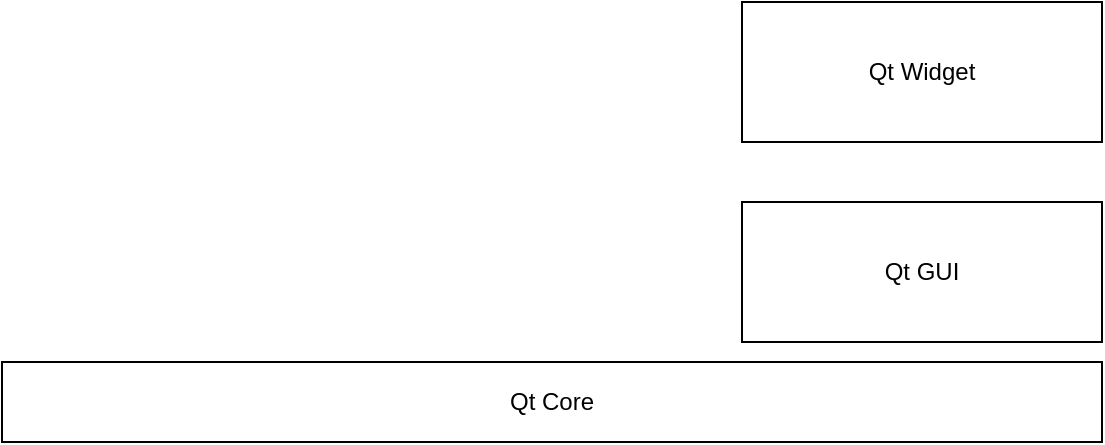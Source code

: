 <mxfile version="26.2.2">
  <diagram name="Qt 框架" id="cWBwirHCiL5E9a13r1_i">
    <mxGraphModel dx="1428" dy="841" grid="1" gridSize="10" guides="1" tooltips="1" connect="1" arrows="1" fold="1" page="1" pageScale="1" pageWidth="827" pageHeight="1169" math="0" shadow="0">
      <root>
        <mxCell id="0" />
        <mxCell id="1" parent="0" />
        <mxCell id="VPb44czV9KEqOD1PX_Hr-1" value="Qt Core" style="rounded=0;whiteSpace=wrap;html=1;" vertex="1" parent="1">
          <mxGeometry x="100" y="440" width="550" height="40" as="geometry" />
        </mxCell>
        <mxCell id="VPb44czV9KEqOD1PX_Hr-2" value="Qt GUI" style="rounded=0;whiteSpace=wrap;html=1;" vertex="1" parent="1">
          <mxGeometry x="470" y="360" width="180" height="70" as="geometry" />
        </mxCell>
        <mxCell id="VPb44czV9KEqOD1PX_Hr-3" value="Qt Widget" style="rounded=0;whiteSpace=wrap;html=1;" vertex="1" parent="1">
          <mxGeometry x="470" y="260" width="180" height="70" as="geometry" />
        </mxCell>
      </root>
    </mxGraphModel>
  </diagram>
</mxfile>
